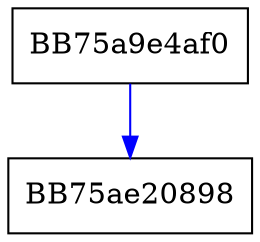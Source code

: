 digraph LocalFree_shim {
  node [shape="box"];
  graph [splines=ortho];
  BB75a9e4af0 -> BB75ae20898 [color="blue"];
}